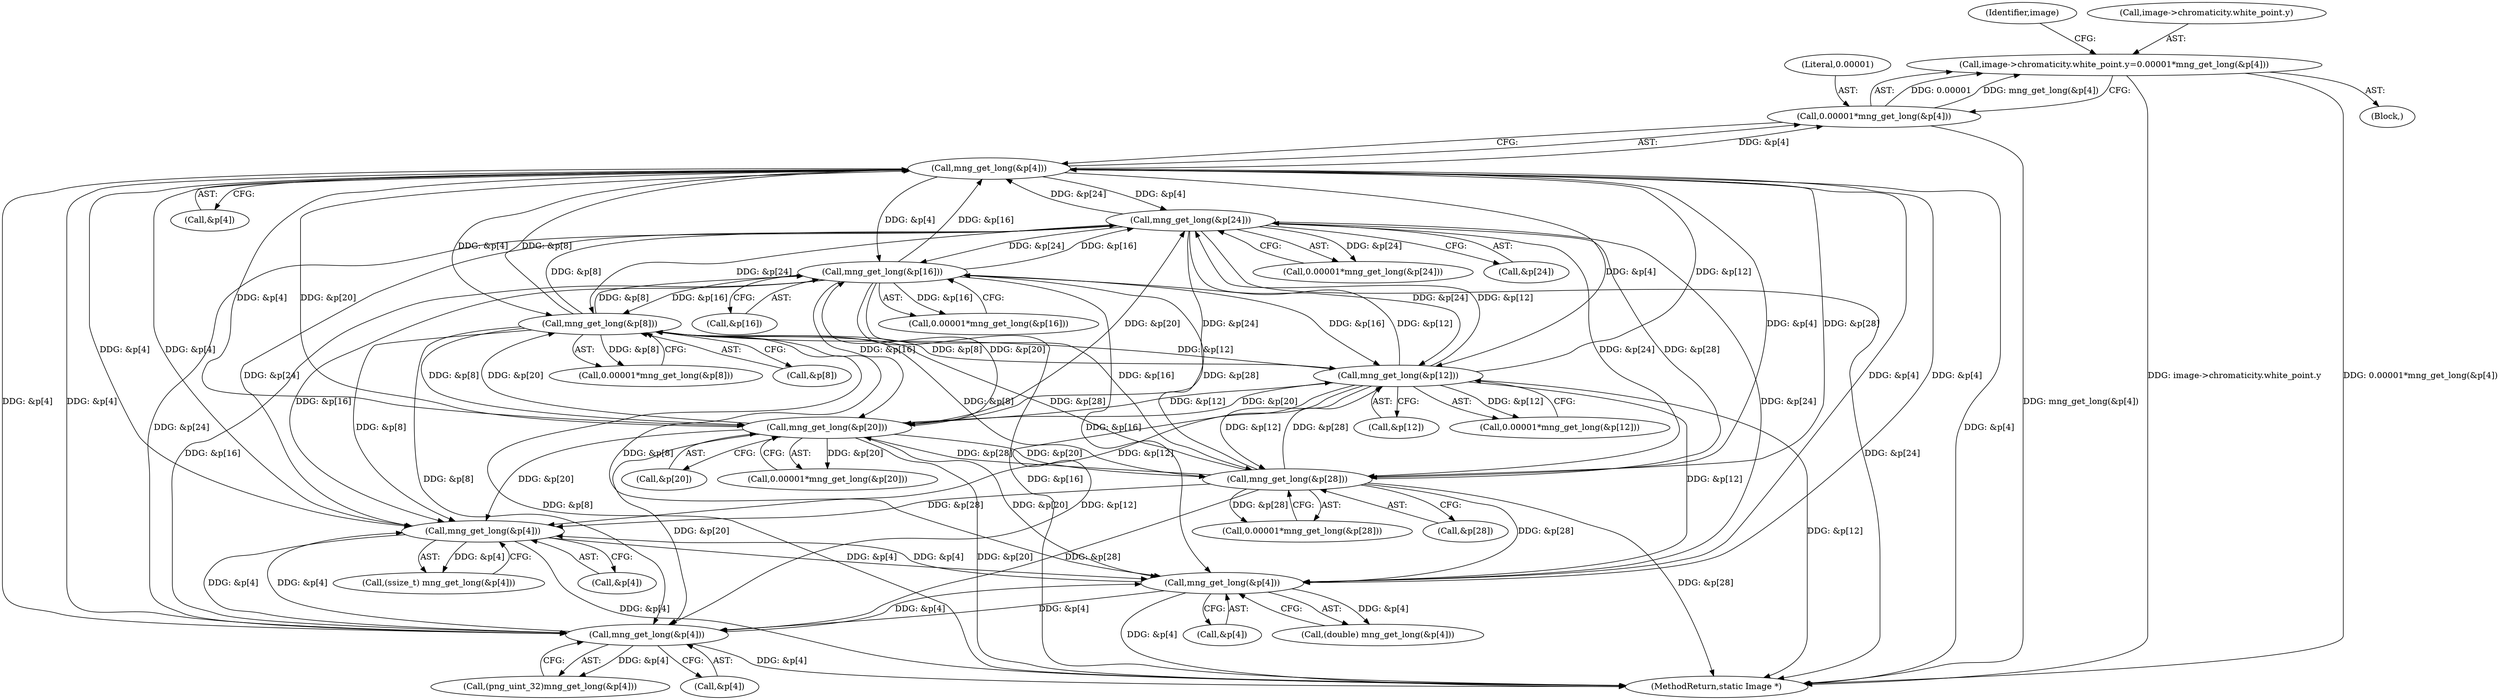 digraph "0_ImageMagick_76efa969342568841ecf320b5a041685a6d24e0b@pointer" {
"1001294" [label="(Call,image->chromaticity.white_point.y=0.00001*mng_get_long(&p[4]))"];
"1001302" [label="(Call,0.00001*mng_get_long(&p[4]))"];
"1001304" [label="(Call,mng_get_long(&p[4]))"];
"1001544" [label="(Call,mng_get_long(&p[4]))"];
"1001379" [label="(Call,mng_get_long(&p[24]))"];
"1001349" [label="(Call,mng_get_long(&p[16]))"];
"1001319" [label="(Call,mng_get_long(&p[8]))"];
"1001334" [label="(Call,mng_get_long(&p[12]))"];
"1001364" [label="(Call,mng_get_long(&p[20]))"];
"1001394" [label="(Call,mng_get_long(&p[28]))"];
"1001610" [label="(Call,mng_get_long(&p[4]))"];
"1000470" [label="(Call,mng_get_long(&p[4]))"];
"1001319" [label="(Call,mng_get_long(&p[8]))"];
"1000468" [label="(Call,(png_uint_32)mng_get_long(&p[4]))"];
"1001335" [label="(Call,&p[12])"];
"1001610" [label="(Call,mng_get_long(&p[4]))"];
"1001350" [label="(Call,&p[16])"];
"1001332" [label="(Call,0.00001*mng_get_long(&p[12]))"];
"1001302" [label="(Call,0.00001*mng_get_long(&p[4]))"];
"1001394" [label="(Call,mng_get_long(&p[28]))"];
"1001392" [label="(Call,0.00001*mng_get_long(&p[28]))"];
"1001362" [label="(Call,0.00001*mng_get_long(&p[20]))"];
"1001317" [label="(Call,0.00001*mng_get_long(&p[8]))"];
"1001305" [label="(Call,&p[4])"];
"1001379" [label="(Call,mng_get_long(&p[24]))"];
"1001608" [label="(Call,(double) mng_get_long(&p[4]))"];
"1001545" [label="(Call,&p[4])"];
"1001303" [label="(Literal,0.00001)"];
"1001349" [label="(Call,mng_get_long(&p[16]))"];
"1002375" [label="(MethodReturn,static Image *)"];
"1001294" [label="(Call,image->chromaticity.white_point.y=0.00001*mng_get_long(&p[4]))"];
"1001377" [label="(Call,0.00001*mng_get_long(&p[24]))"];
"1001334" [label="(Call,mng_get_long(&p[12]))"];
"1001365" [label="(Call,&p[20])"];
"1001320" [label="(Call,&p[8])"];
"1001313" [label="(Identifier,image)"];
"1001544" [label="(Call,mng_get_long(&p[4]))"];
"1001380" [label="(Call,&p[24])"];
"1001347" [label="(Call,0.00001*mng_get_long(&p[16]))"];
"1000470" [label="(Call,mng_get_long(&p[4]))"];
"1001281" [label="(Block,)"];
"1000471" [label="(Call,&p[4])"];
"1001304" [label="(Call,mng_get_long(&p[4]))"];
"1001295" [label="(Call,image->chromaticity.white_point.y)"];
"1001395" [label="(Call,&p[28])"];
"1001542" [label="(Call,(ssize_t) mng_get_long(&p[4]))"];
"1001364" [label="(Call,mng_get_long(&p[20]))"];
"1001611" [label="(Call,&p[4])"];
"1001294" -> "1001281"  [label="AST: "];
"1001294" -> "1001302"  [label="CFG: "];
"1001295" -> "1001294"  [label="AST: "];
"1001302" -> "1001294"  [label="AST: "];
"1001313" -> "1001294"  [label="CFG: "];
"1001294" -> "1002375"  [label="DDG: image->chromaticity.white_point.y"];
"1001294" -> "1002375"  [label="DDG: 0.00001*mng_get_long(&p[4])"];
"1001302" -> "1001294"  [label="DDG: 0.00001"];
"1001302" -> "1001294"  [label="DDG: mng_get_long(&p[4])"];
"1001302" -> "1001304"  [label="CFG: "];
"1001303" -> "1001302"  [label="AST: "];
"1001304" -> "1001302"  [label="AST: "];
"1001302" -> "1002375"  [label="DDG: mng_get_long(&p[4])"];
"1001304" -> "1001302"  [label="DDG: &p[4]"];
"1001304" -> "1001305"  [label="CFG: "];
"1001305" -> "1001304"  [label="AST: "];
"1001304" -> "1002375"  [label="DDG: &p[4]"];
"1001304" -> "1000470"  [label="DDG: &p[4]"];
"1001544" -> "1001304"  [label="DDG: &p[4]"];
"1001379" -> "1001304"  [label="DDG: &p[24]"];
"1001349" -> "1001304"  [label="DDG: &p[16]"];
"1001319" -> "1001304"  [label="DDG: &p[8]"];
"1001610" -> "1001304"  [label="DDG: &p[4]"];
"1001334" -> "1001304"  [label="DDG: &p[12]"];
"1001364" -> "1001304"  [label="DDG: &p[20]"];
"1000470" -> "1001304"  [label="DDG: &p[4]"];
"1001394" -> "1001304"  [label="DDG: &p[28]"];
"1001304" -> "1001319"  [label="DDG: &p[4]"];
"1001304" -> "1001334"  [label="DDG: &p[4]"];
"1001304" -> "1001349"  [label="DDG: &p[4]"];
"1001304" -> "1001364"  [label="DDG: &p[4]"];
"1001304" -> "1001379"  [label="DDG: &p[4]"];
"1001304" -> "1001394"  [label="DDG: &p[4]"];
"1001304" -> "1001544"  [label="DDG: &p[4]"];
"1001304" -> "1001610"  [label="DDG: &p[4]"];
"1001544" -> "1001542"  [label="AST: "];
"1001544" -> "1001545"  [label="CFG: "];
"1001545" -> "1001544"  [label="AST: "];
"1001542" -> "1001544"  [label="CFG: "];
"1001544" -> "1002375"  [label="DDG: &p[4]"];
"1001544" -> "1000470"  [label="DDG: &p[4]"];
"1001544" -> "1001542"  [label="DDG: &p[4]"];
"1001379" -> "1001544"  [label="DDG: &p[24]"];
"1001349" -> "1001544"  [label="DDG: &p[16]"];
"1001319" -> "1001544"  [label="DDG: &p[8]"];
"1001610" -> "1001544"  [label="DDG: &p[4]"];
"1001334" -> "1001544"  [label="DDG: &p[12]"];
"1001364" -> "1001544"  [label="DDG: &p[20]"];
"1000470" -> "1001544"  [label="DDG: &p[4]"];
"1001394" -> "1001544"  [label="DDG: &p[28]"];
"1001544" -> "1001610"  [label="DDG: &p[4]"];
"1001379" -> "1001377"  [label="AST: "];
"1001379" -> "1001380"  [label="CFG: "];
"1001380" -> "1001379"  [label="AST: "];
"1001377" -> "1001379"  [label="CFG: "];
"1001379" -> "1002375"  [label="DDG: &p[24]"];
"1001379" -> "1000470"  [label="DDG: &p[24]"];
"1001379" -> "1001319"  [label="DDG: &p[24]"];
"1001379" -> "1001334"  [label="DDG: &p[24]"];
"1001379" -> "1001349"  [label="DDG: &p[24]"];
"1001379" -> "1001364"  [label="DDG: &p[24]"];
"1001379" -> "1001377"  [label="DDG: &p[24]"];
"1001349" -> "1001379"  [label="DDG: &p[16]"];
"1001319" -> "1001379"  [label="DDG: &p[8]"];
"1001334" -> "1001379"  [label="DDG: &p[12]"];
"1001364" -> "1001379"  [label="DDG: &p[20]"];
"1001394" -> "1001379"  [label="DDG: &p[28]"];
"1001379" -> "1001394"  [label="DDG: &p[24]"];
"1001379" -> "1001610"  [label="DDG: &p[24]"];
"1001349" -> "1001347"  [label="AST: "];
"1001349" -> "1001350"  [label="CFG: "];
"1001350" -> "1001349"  [label="AST: "];
"1001347" -> "1001349"  [label="CFG: "];
"1001349" -> "1002375"  [label="DDG: &p[16]"];
"1001349" -> "1000470"  [label="DDG: &p[16]"];
"1001349" -> "1001319"  [label="DDG: &p[16]"];
"1001349" -> "1001334"  [label="DDG: &p[16]"];
"1001349" -> "1001347"  [label="DDG: &p[16]"];
"1001319" -> "1001349"  [label="DDG: &p[8]"];
"1001334" -> "1001349"  [label="DDG: &p[12]"];
"1001364" -> "1001349"  [label="DDG: &p[20]"];
"1001394" -> "1001349"  [label="DDG: &p[28]"];
"1001349" -> "1001364"  [label="DDG: &p[16]"];
"1001349" -> "1001394"  [label="DDG: &p[16]"];
"1001349" -> "1001610"  [label="DDG: &p[16]"];
"1001319" -> "1001317"  [label="AST: "];
"1001319" -> "1001320"  [label="CFG: "];
"1001320" -> "1001319"  [label="AST: "];
"1001317" -> "1001319"  [label="CFG: "];
"1001319" -> "1002375"  [label="DDG: &p[8]"];
"1001319" -> "1000470"  [label="DDG: &p[8]"];
"1001319" -> "1001317"  [label="DDG: &p[8]"];
"1001334" -> "1001319"  [label="DDG: &p[12]"];
"1001364" -> "1001319"  [label="DDG: &p[20]"];
"1001394" -> "1001319"  [label="DDG: &p[28]"];
"1001319" -> "1001334"  [label="DDG: &p[8]"];
"1001319" -> "1001364"  [label="DDG: &p[8]"];
"1001319" -> "1001394"  [label="DDG: &p[8]"];
"1001319" -> "1001610"  [label="DDG: &p[8]"];
"1001334" -> "1001332"  [label="AST: "];
"1001334" -> "1001335"  [label="CFG: "];
"1001335" -> "1001334"  [label="AST: "];
"1001332" -> "1001334"  [label="CFG: "];
"1001334" -> "1002375"  [label="DDG: &p[12]"];
"1001334" -> "1000470"  [label="DDG: &p[12]"];
"1001334" -> "1001332"  [label="DDG: &p[12]"];
"1001364" -> "1001334"  [label="DDG: &p[20]"];
"1001394" -> "1001334"  [label="DDG: &p[28]"];
"1001334" -> "1001364"  [label="DDG: &p[12]"];
"1001334" -> "1001394"  [label="DDG: &p[12]"];
"1001334" -> "1001610"  [label="DDG: &p[12]"];
"1001364" -> "1001362"  [label="AST: "];
"1001364" -> "1001365"  [label="CFG: "];
"1001365" -> "1001364"  [label="AST: "];
"1001362" -> "1001364"  [label="CFG: "];
"1001364" -> "1002375"  [label="DDG: &p[20]"];
"1001364" -> "1000470"  [label="DDG: &p[20]"];
"1001364" -> "1001362"  [label="DDG: &p[20]"];
"1001394" -> "1001364"  [label="DDG: &p[28]"];
"1001364" -> "1001394"  [label="DDG: &p[20]"];
"1001364" -> "1001610"  [label="DDG: &p[20]"];
"1001394" -> "1001392"  [label="AST: "];
"1001394" -> "1001395"  [label="CFG: "];
"1001395" -> "1001394"  [label="AST: "];
"1001392" -> "1001394"  [label="CFG: "];
"1001394" -> "1002375"  [label="DDG: &p[28]"];
"1001394" -> "1000470"  [label="DDG: &p[28]"];
"1001394" -> "1001392"  [label="DDG: &p[28]"];
"1001394" -> "1001610"  [label="DDG: &p[28]"];
"1001610" -> "1001608"  [label="AST: "];
"1001610" -> "1001611"  [label="CFG: "];
"1001611" -> "1001610"  [label="AST: "];
"1001608" -> "1001610"  [label="CFG: "];
"1001610" -> "1002375"  [label="DDG: &p[4]"];
"1001610" -> "1000470"  [label="DDG: &p[4]"];
"1001610" -> "1001608"  [label="DDG: &p[4]"];
"1000470" -> "1001610"  [label="DDG: &p[4]"];
"1000470" -> "1000468"  [label="AST: "];
"1000470" -> "1000471"  [label="CFG: "];
"1000471" -> "1000470"  [label="AST: "];
"1000468" -> "1000470"  [label="CFG: "];
"1000470" -> "1002375"  [label="DDG: &p[4]"];
"1000470" -> "1000468"  [label="DDG: &p[4]"];
}
